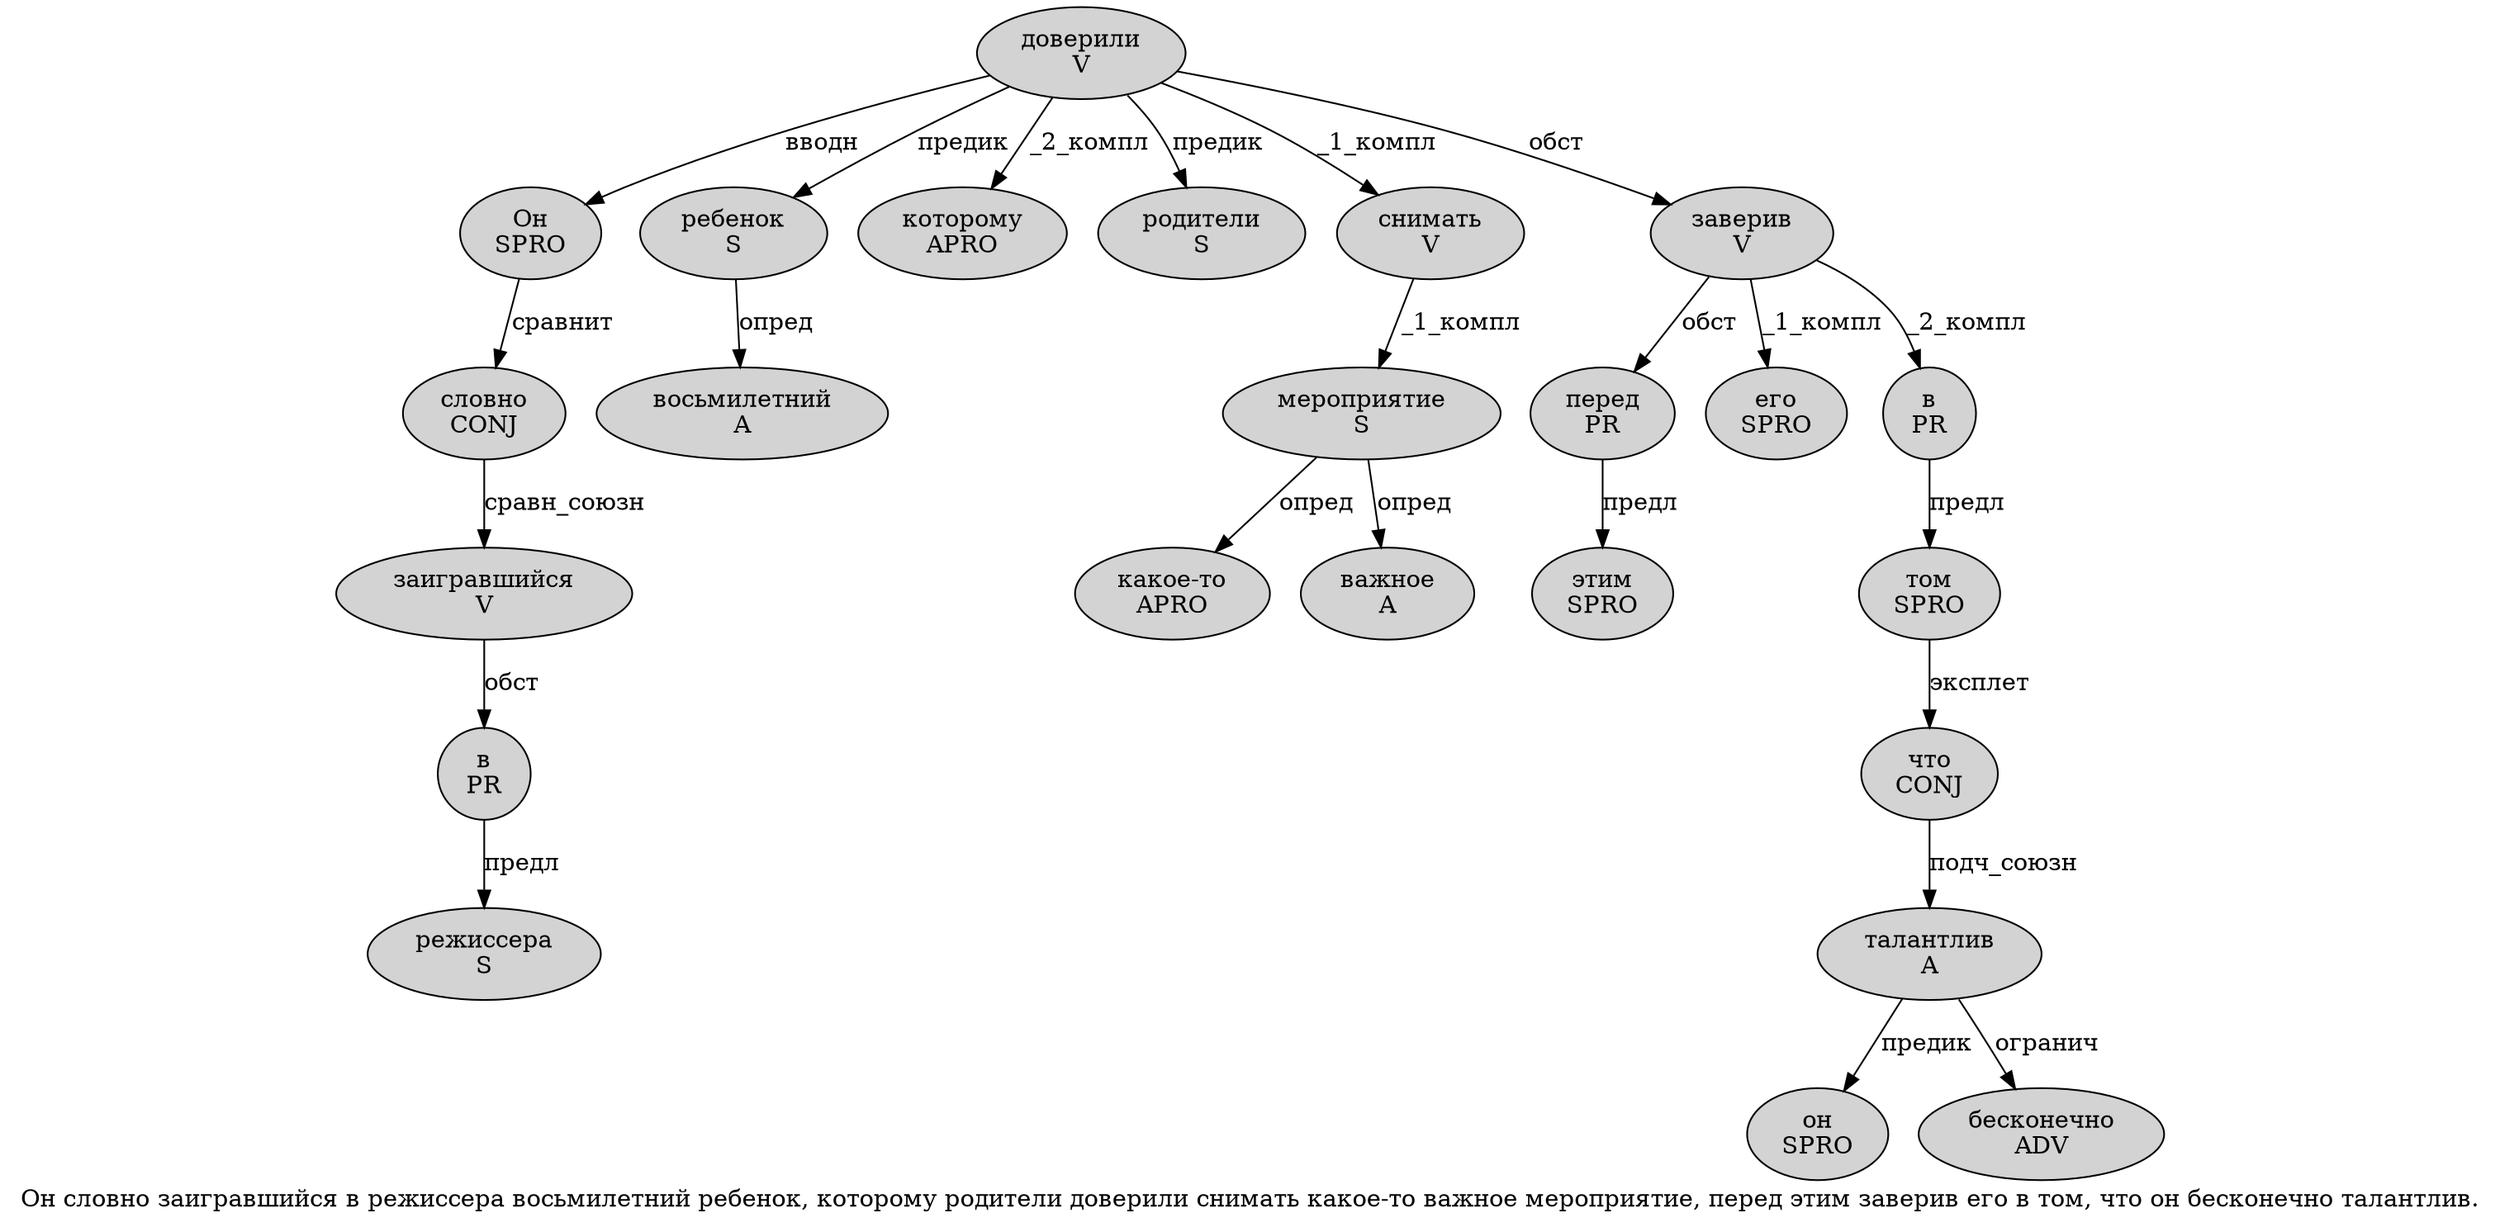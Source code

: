digraph SENTENCE_2600 {
	graph [label="Он словно заигравшийся в режиссера восьмилетний ребенок, которому родители доверили снимать какое-то важное мероприятие, перед этим заверив его в том, что он бесконечно талантлив."]
	node [style=filled]
		0 [label="Он
SPRO" color="" fillcolor=lightgray penwidth=1 shape=ellipse]
		1 [label="словно
CONJ" color="" fillcolor=lightgray penwidth=1 shape=ellipse]
		2 [label="заигравшийся
V" color="" fillcolor=lightgray penwidth=1 shape=ellipse]
		3 [label="в
PR" color="" fillcolor=lightgray penwidth=1 shape=ellipse]
		4 [label="режиссера
S" color="" fillcolor=lightgray penwidth=1 shape=ellipse]
		5 [label="восьмилетний
A" color="" fillcolor=lightgray penwidth=1 shape=ellipse]
		6 [label="ребенок
S" color="" fillcolor=lightgray penwidth=1 shape=ellipse]
		8 [label="которому
APRO" color="" fillcolor=lightgray penwidth=1 shape=ellipse]
		9 [label="родители
S" color="" fillcolor=lightgray penwidth=1 shape=ellipse]
		10 [label="доверили
V" color="" fillcolor=lightgray penwidth=1 shape=ellipse]
		11 [label="снимать
V" color="" fillcolor=lightgray penwidth=1 shape=ellipse]
		12 [label="какое-то
APRO" color="" fillcolor=lightgray penwidth=1 shape=ellipse]
		13 [label="важное
A" color="" fillcolor=lightgray penwidth=1 shape=ellipse]
		14 [label="мероприятие
S" color="" fillcolor=lightgray penwidth=1 shape=ellipse]
		16 [label="перед
PR" color="" fillcolor=lightgray penwidth=1 shape=ellipse]
		17 [label="этим
SPRO" color="" fillcolor=lightgray penwidth=1 shape=ellipse]
		18 [label="заверив
V" color="" fillcolor=lightgray penwidth=1 shape=ellipse]
		19 [label="его
SPRO" color="" fillcolor=lightgray penwidth=1 shape=ellipse]
		20 [label="в
PR" color="" fillcolor=lightgray penwidth=1 shape=ellipse]
		21 [label="том
SPRO" color="" fillcolor=lightgray penwidth=1 shape=ellipse]
		23 [label="что
CONJ" color="" fillcolor=lightgray penwidth=1 shape=ellipse]
		24 [label="он
SPRO" color="" fillcolor=lightgray penwidth=1 shape=ellipse]
		25 [label="бесконечно
ADV" color="" fillcolor=lightgray penwidth=1 shape=ellipse]
		26 [label="талантлив
A" color="" fillcolor=lightgray penwidth=1 shape=ellipse]
			14 -> 12 [label="опред"]
			14 -> 13 [label="опред"]
			0 -> 1 [label="сравнит"]
			11 -> 14 [label="_1_компл"]
			10 -> 0 [label="вводн"]
			10 -> 6 [label="предик"]
			10 -> 8 [label="_2_компл"]
			10 -> 9 [label="предик"]
			10 -> 11 [label="_1_компл"]
			10 -> 18 [label="обст"]
			1 -> 2 [label="сравн_союзн"]
			18 -> 16 [label="обст"]
			18 -> 19 [label="_1_компл"]
			18 -> 20 [label="_2_компл"]
			3 -> 4 [label="предл"]
			21 -> 23 [label="эксплет"]
			23 -> 26 [label="подч_союзн"]
			20 -> 21 [label="предл"]
			2 -> 3 [label="обст"]
			26 -> 24 [label="предик"]
			26 -> 25 [label="огранич"]
			16 -> 17 [label="предл"]
			6 -> 5 [label="опред"]
}